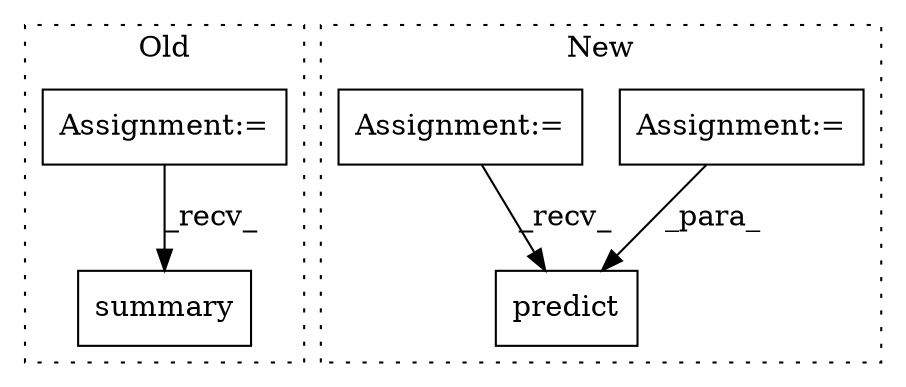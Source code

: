 digraph G {
subgraph cluster0 {
1 [label="summary" a="32" s="4524" l="9" shape="box"];
4 [label="Assignment:=" a="7" s="4187" l="1" shape="box"];
label = "Old";
style="dotted";
}
subgraph cluster1 {
2 [label="predict" a="32" s="5348,5357" l="8,1" shape="box"];
3 [label="Assignment:=" a="7" s="5257" l="1" shape="box"];
5 [label="Assignment:=" a="7" s="4524" l="1" shape="box"];
label = "New";
style="dotted";
}
3 -> 2 [label="_para_"];
4 -> 1 [label="_recv_"];
5 -> 2 [label="_recv_"];
}